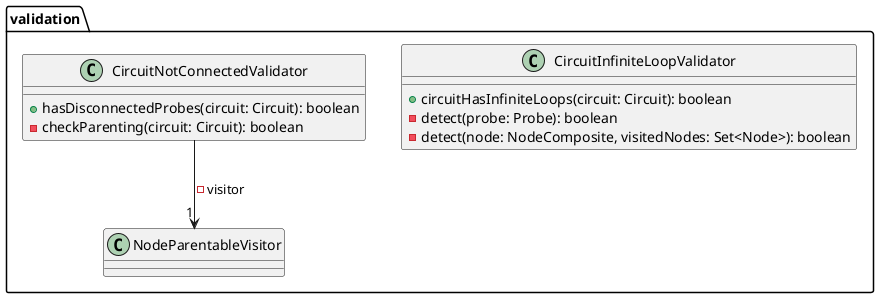 @startuml

package validation {
    class CircuitInfiniteLoopValidator {
        +circuitHasInfiniteLoops(circuit: Circuit): boolean
        -detect(probe: Probe): boolean
        -detect(node: NodeComposite, visitedNodes: Set<Node>): boolean
    }

    class CircuitNotConnectedValidator {
        +hasDisconnectedProbes(circuit: Circuit): boolean
        -checkParenting(circuit: Circuit): boolean
    }
    CircuitNotConnectedValidator --> "1" NodeParentableVisitor : -visitor
}

@enduml